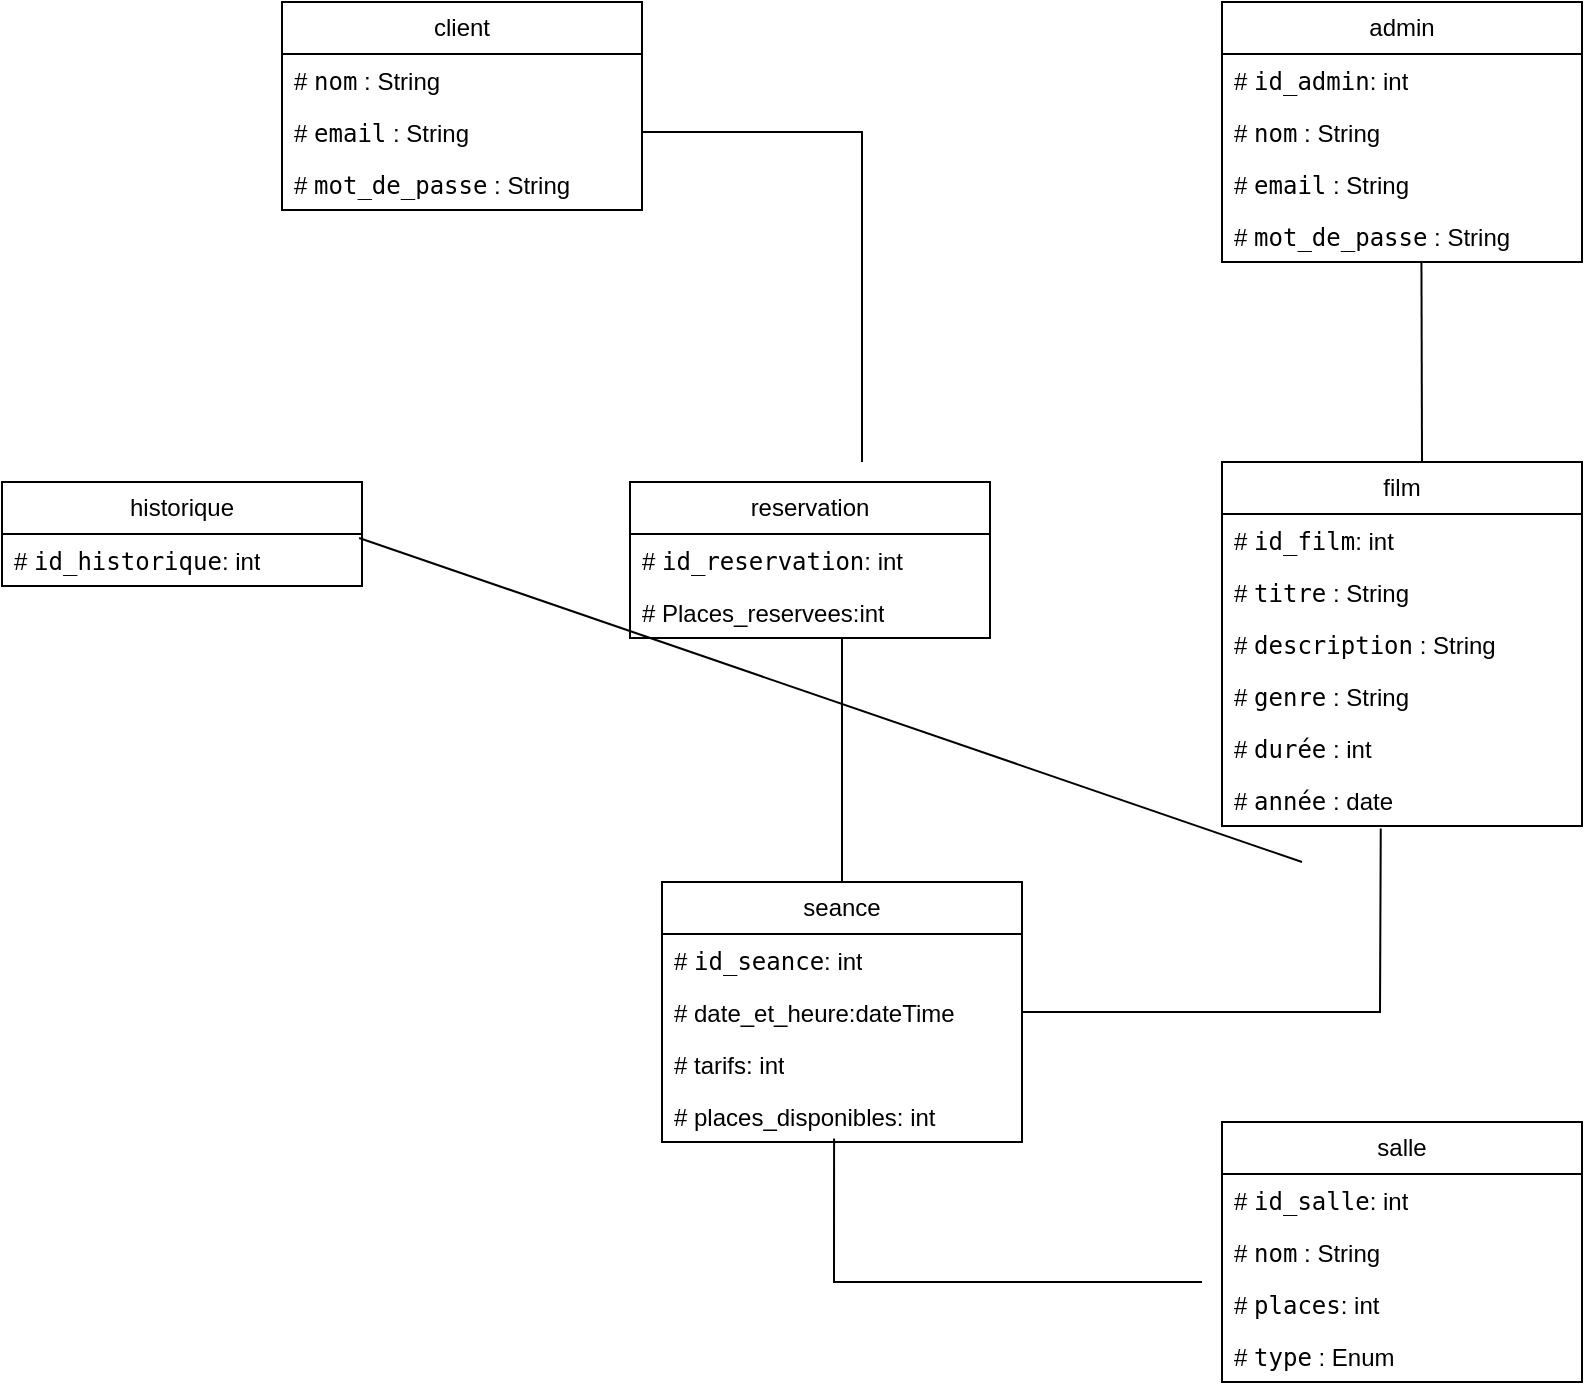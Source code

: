 <mxfile version="24.7.16">
  <diagram name="Page-1" id="Jh913-2ZbScVN-_d3Vea">
    <mxGraphModel dx="1985" dy="2044" grid="1" gridSize="10" guides="1" tooltips="1" connect="1" arrows="1" fold="1" page="1" pageScale="1" pageWidth="827" pageHeight="1169" math="0" shadow="0">
      <root>
        <mxCell id="0" />
        <mxCell id="1" parent="0" />
        <mxCell id="eyucza8DKZPgcl_dBAMr-1" value="admin" style="swimlane;fontStyle=0;childLayout=stackLayout;horizontal=1;startSize=26;fillColor=none;horizontalStack=0;resizeParent=1;resizeParentMax=0;resizeLast=0;collapsible=1;marginBottom=0;whiteSpace=wrap;html=1;" parent="1" vertex="1">
          <mxGeometry x="620" y="-1080" width="180" height="130" as="geometry" />
        </mxCell>
        <mxCell id="h_I5UyKPZcfu8QxgUdIw-24" value="# &lt;font face=&quot;monospace&quot;&gt;id_admin&lt;/font&gt;: int" style="text;strokeColor=none;fillColor=none;align=left;verticalAlign=top;spacingLeft=4;spacingRight=4;overflow=hidden;rotatable=0;points=[[0,0.5],[1,0.5]];portConstraint=eastwest;whiteSpace=wrap;html=1;" vertex="1" parent="eyucza8DKZPgcl_dBAMr-1">
          <mxGeometry y="26" width="180" height="26" as="geometry" />
        </mxCell>
        <mxCell id="eyucza8DKZPgcl_dBAMr-2" value="#&amp;nbsp;&lt;code&gt;nom&lt;/code&gt; : String" style="text;strokeColor=none;fillColor=none;align=left;verticalAlign=top;spacingLeft=4;spacingRight=4;overflow=hidden;rotatable=0;points=[[0,0.5],[1,0.5]];portConstraint=eastwest;whiteSpace=wrap;html=1;" parent="eyucza8DKZPgcl_dBAMr-1" vertex="1">
          <mxGeometry y="52" width="180" height="26" as="geometry" />
        </mxCell>
        <mxCell id="eyucza8DKZPgcl_dBAMr-3" value="#&amp;nbsp;&lt;code&gt;email&lt;/code&gt; : String" style="text;strokeColor=none;fillColor=none;align=left;verticalAlign=top;spacingLeft=4;spacingRight=4;overflow=hidden;rotatable=0;points=[[0,0.5],[1,0.5]];portConstraint=eastwest;whiteSpace=wrap;html=1;" parent="eyucza8DKZPgcl_dBAMr-1" vertex="1">
          <mxGeometry y="78" width="180" height="26" as="geometry" />
        </mxCell>
        <mxCell id="eyucza8DKZPgcl_dBAMr-4" value="#&amp;nbsp;&lt;code&gt;mot_de_passe&lt;/code&gt; : String" style="text;strokeColor=none;fillColor=none;align=left;verticalAlign=top;spacingLeft=4;spacingRight=4;overflow=hidden;rotatable=0;points=[[0,0.5],[1,0.5]];portConstraint=eastwest;whiteSpace=wrap;html=1;" parent="eyucza8DKZPgcl_dBAMr-1" vertex="1">
          <mxGeometry y="104" width="180" height="26" as="geometry" />
        </mxCell>
        <mxCell id="h_I5UyKPZcfu8QxgUdIw-1" value="client" style="swimlane;fontStyle=0;childLayout=stackLayout;horizontal=1;startSize=26;fillColor=none;horizontalStack=0;resizeParent=1;resizeParentMax=0;resizeLast=0;collapsible=1;marginBottom=0;whiteSpace=wrap;html=1;" vertex="1" parent="1">
          <mxGeometry x="150" y="-1080" width="180" height="104" as="geometry" />
        </mxCell>
        <mxCell id="h_I5UyKPZcfu8QxgUdIw-2" value="#&amp;nbsp;&lt;code&gt;nom&lt;/code&gt; : String" style="text;strokeColor=none;fillColor=none;align=left;verticalAlign=top;spacingLeft=4;spacingRight=4;overflow=hidden;rotatable=0;points=[[0,0.5],[1,0.5]];portConstraint=eastwest;whiteSpace=wrap;html=1;" vertex="1" parent="h_I5UyKPZcfu8QxgUdIw-1">
          <mxGeometry y="26" width="180" height="26" as="geometry" />
        </mxCell>
        <mxCell id="h_I5UyKPZcfu8QxgUdIw-3" value="#&amp;nbsp;&lt;code&gt;email&lt;/code&gt; : String" style="text;strokeColor=none;fillColor=none;align=left;verticalAlign=top;spacingLeft=4;spacingRight=4;overflow=hidden;rotatable=0;points=[[0,0.5],[1,0.5]];portConstraint=eastwest;whiteSpace=wrap;html=1;" vertex="1" parent="h_I5UyKPZcfu8QxgUdIw-1">
          <mxGeometry y="52" width="180" height="26" as="geometry" />
        </mxCell>
        <mxCell id="h_I5UyKPZcfu8QxgUdIw-4" value="#&amp;nbsp;&lt;code&gt;mot_de_passe&lt;/code&gt; : String" style="text;strokeColor=none;fillColor=none;align=left;verticalAlign=top;spacingLeft=4;spacingRight=4;overflow=hidden;rotatable=0;points=[[0,0.5],[1,0.5]];portConstraint=eastwest;whiteSpace=wrap;html=1;" vertex="1" parent="h_I5UyKPZcfu8QxgUdIw-1">
          <mxGeometry y="78" width="180" height="26" as="geometry" />
        </mxCell>
        <mxCell id="h_I5UyKPZcfu8QxgUdIw-5" value="film" style="swimlane;fontStyle=0;childLayout=stackLayout;horizontal=1;startSize=26;fillColor=none;horizontalStack=0;resizeParent=1;resizeParentMax=0;resizeLast=0;collapsible=1;marginBottom=0;whiteSpace=wrap;html=1;" vertex="1" parent="1">
          <mxGeometry x="620" y="-850" width="180" height="182" as="geometry" />
        </mxCell>
        <mxCell id="h_I5UyKPZcfu8QxgUdIw-25" value="# &lt;font face=&quot;monospace&quot;&gt;id_film&lt;/font&gt;: int" style="text;strokeColor=none;fillColor=none;align=left;verticalAlign=top;spacingLeft=4;spacingRight=4;overflow=hidden;rotatable=0;points=[[0,0.5],[1,0.5]];portConstraint=eastwest;whiteSpace=wrap;html=1;" vertex="1" parent="h_I5UyKPZcfu8QxgUdIw-5">
          <mxGeometry y="26" width="180" height="26" as="geometry" />
        </mxCell>
        <mxCell id="h_I5UyKPZcfu8QxgUdIw-6" value="#&amp;nbsp;&lt;code&gt;titre&lt;/code&gt; : String" style="text;strokeColor=none;fillColor=none;align=left;verticalAlign=top;spacingLeft=4;spacingRight=4;overflow=hidden;rotatable=0;points=[[0,0.5],[1,0.5]];portConstraint=eastwest;whiteSpace=wrap;html=1;" vertex="1" parent="h_I5UyKPZcfu8QxgUdIw-5">
          <mxGeometry y="52" width="180" height="26" as="geometry" />
        </mxCell>
        <mxCell id="h_I5UyKPZcfu8QxgUdIw-7" value="#&amp;nbsp;&lt;code&gt;description&lt;/code&gt; : String" style="text;strokeColor=none;fillColor=none;align=left;verticalAlign=top;spacingLeft=4;spacingRight=4;overflow=hidden;rotatable=0;points=[[0,0.5],[1,0.5]];portConstraint=eastwest;whiteSpace=wrap;html=1;" vertex="1" parent="h_I5UyKPZcfu8QxgUdIw-5">
          <mxGeometry y="78" width="180" height="26" as="geometry" />
        </mxCell>
        <mxCell id="h_I5UyKPZcfu8QxgUdIw-8" value="#&amp;nbsp;&lt;code&gt;genre&lt;/code&gt; : String" style="text;strokeColor=none;fillColor=none;align=left;verticalAlign=top;spacingLeft=4;spacingRight=4;overflow=hidden;rotatable=0;points=[[0,0.5],[1,0.5]];portConstraint=eastwest;whiteSpace=wrap;html=1;" vertex="1" parent="h_I5UyKPZcfu8QxgUdIw-5">
          <mxGeometry y="104" width="180" height="26" as="geometry" />
        </mxCell>
        <mxCell id="h_I5UyKPZcfu8QxgUdIw-16" value="#&amp;nbsp;&lt;code&gt;durée&lt;/code&gt; : int" style="text;strokeColor=none;fillColor=none;align=left;verticalAlign=top;spacingLeft=4;spacingRight=4;overflow=hidden;rotatable=0;points=[[0,0.5],[1,0.5]];portConstraint=eastwest;whiteSpace=wrap;html=1;" vertex="1" parent="h_I5UyKPZcfu8QxgUdIw-5">
          <mxGeometry y="130" width="180" height="26" as="geometry" />
        </mxCell>
        <mxCell id="h_I5UyKPZcfu8QxgUdIw-17" value="#&amp;nbsp;&lt;code&gt;année&lt;/code&gt; : date" style="text;strokeColor=none;fillColor=none;align=left;verticalAlign=top;spacingLeft=4;spacingRight=4;overflow=hidden;rotatable=0;points=[[0,0.5],[1,0.5]];portConstraint=eastwest;whiteSpace=wrap;html=1;" vertex="1" parent="h_I5UyKPZcfu8QxgUdIw-5">
          <mxGeometry y="156" width="180" height="26" as="geometry" />
        </mxCell>
        <mxCell id="h_I5UyKPZcfu8QxgUdIw-18" value="salle" style="swimlane;fontStyle=0;childLayout=stackLayout;horizontal=1;startSize=26;fillColor=none;horizontalStack=0;resizeParent=1;resizeParentMax=0;resizeLast=0;collapsible=1;marginBottom=0;whiteSpace=wrap;html=1;" vertex="1" parent="1">
          <mxGeometry x="620" y="-520" width="180" height="130" as="geometry" />
        </mxCell>
        <mxCell id="h_I5UyKPZcfu8QxgUdIw-19" value="# &lt;font face=&quot;monospace&quot;&gt;id_salle&lt;/font&gt;: int" style="text;strokeColor=none;fillColor=none;align=left;verticalAlign=top;spacingLeft=4;spacingRight=4;overflow=hidden;rotatable=0;points=[[0,0.5],[1,0.5]];portConstraint=eastwest;whiteSpace=wrap;html=1;" vertex="1" parent="h_I5UyKPZcfu8QxgUdIw-18">
          <mxGeometry y="26" width="180" height="26" as="geometry" />
        </mxCell>
        <mxCell id="h_I5UyKPZcfu8QxgUdIw-20" value="#&amp;nbsp;&lt;code&gt;nom&lt;/code&gt; : String" style="text;strokeColor=none;fillColor=none;align=left;verticalAlign=top;spacingLeft=4;spacingRight=4;overflow=hidden;rotatable=0;points=[[0,0.5],[1,0.5]];portConstraint=eastwest;whiteSpace=wrap;html=1;" vertex="1" parent="h_I5UyKPZcfu8QxgUdIw-18">
          <mxGeometry y="52" width="180" height="26" as="geometry" />
        </mxCell>
        <mxCell id="h_I5UyKPZcfu8QxgUdIw-21" value="# &lt;font face=&quot;monospace&quot;&gt;places&lt;/font&gt;: int" style="text;strokeColor=none;fillColor=none;align=left;verticalAlign=top;spacingLeft=4;spacingRight=4;overflow=hidden;rotatable=0;points=[[0,0.5],[1,0.5]];portConstraint=eastwest;whiteSpace=wrap;html=1;" vertex="1" parent="h_I5UyKPZcfu8QxgUdIw-18">
          <mxGeometry y="78" width="180" height="26" as="geometry" />
        </mxCell>
        <mxCell id="h_I5UyKPZcfu8QxgUdIw-22" value="#&amp;nbsp;&lt;code&gt;type&lt;/code&gt; : Enum&amp;nbsp;" style="text;strokeColor=none;fillColor=none;align=left;verticalAlign=top;spacingLeft=4;spacingRight=4;overflow=hidden;rotatable=0;points=[[0,0.5],[1,0.5]];portConstraint=eastwest;whiteSpace=wrap;html=1;" vertex="1" parent="h_I5UyKPZcfu8QxgUdIw-18">
          <mxGeometry y="104" width="180" height="26" as="geometry" />
        </mxCell>
        <mxCell id="h_I5UyKPZcfu8QxgUdIw-26" value="seance" style="swimlane;fontStyle=0;childLayout=stackLayout;horizontal=1;startSize=26;fillColor=none;horizontalStack=0;resizeParent=1;resizeParentMax=0;resizeLast=0;collapsible=1;marginBottom=0;whiteSpace=wrap;html=1;" vertex="1" parent="1">
          <mxGeometry x="340" y="-640" width="180" height="130" as="geometry" />
        </mxCell>
        <mxCell id="h_I5UyKPZcfu8QxgUdIw-27" value="# &lt;font face=&quot;monospace&quot;&gt;id_seance&lt;/font&gt;: int" style="text;strokeColor=none;fillColor=none;align=left;verticalAlign=top;spacingLeft=4;spacingRight=4;overflow=hidden;rotatable=0;points=[[0,0.5],[1,0.5]];portConstraint=eastwest;whiteSpace=wrap;html=1;" vertex="1" parent="h_I5UyKPZcfu8QxgUdIw-26">
          <mxGeometry y="26" width="180" height="26" as="geometry" />
        </mxCell>
        <mxCell id="h_I5UyKPZcfu8QxgUdIw-28" value="# date_et_heure:dateTime" style="text;strokeColor=none;fillColor=none;align=left;verticalAlign=top;spacingLeft=4;spacingRight=4;overflow=hidden;rotatable=0;points=[[0,0.5],[1,0.5]];portConstraint=eastwest;whiteSpace=wrap;html=1;" vertex="1" parent="h_I5UyKPZcfu8QxgUdIw-26">
          <mxGeometry y="52" width="180" height="26" as="geometry" />
        </mxCell>
        <mxCell id="h_I5UyKPZcfu8QxgUdIw-29" value="# tarifs: int" style="text;strokeColor=none;fillColor=none;align=left;verticalAlign=top;spacingLeft=4;spacingRight=4;overflow=hidden;rotatable=0;points=[[0,0.5],[1,0.5]];portConstraint=eastwest;whiteSpace=wrap;html=1;" vertex="1" parent="h_I5UyKPZcfu8QxgUdIw-26">
          <mxGeometry y="78" width="180" height="26" as="geometry" />
        </mxCell>
        <mxCell id="h_I5UyKPZcfu8QxgUdIw-30" value="# places_disponibles: int" style="text;strokeColor=none;fillColor=none;align=left;verticalAlign=top;spacingLeft=4;spacingRight=4;overflow=hidden;rotatable=0;points=[[0,0.5],[1,0.5]];portConstraint=eastwest;whiteSpace=wrap;html=1;" vertex="1" parent="h_I5UyKPZcfu8QxgUdIw-26">
          <mxGeometry y="104" width="180" height="26" as="geometry" />
        </mxCell>
        <mxCell id="h_I5UyKPZcfu8QxgUdIw-31" value="reservation" style="swimlane;fontStyle=0;childLayout=stackLayout;horizontal=1;startSize=26;fillColor=none;horizontalStack=0;resizeParent=1;resizeParentMax=0;resizeLast=0;collapsible=1;marginBottom=0;whiteSpace=wrap;html=1;" vertex="1" parent="1">
          <mxGeometry x="324" y="-840" width="180" height="78" as="geometry" />
        </mxCell>
        <mxCell id="h_I5UyKPZcfu8QxgUdIw-32" value="# &lt;font face=&quot;monospace&quot;&gt;id_reservation&lt;/font&gt;: int" style="text;strokeColor=none;fillColor=none;align=left;verticalAlign=top;spacingLeft=4;spacingRight=4;overflow=hidden;rotatable=0;points=[[0,0.5],[1,0.5]];portConstraint=eastwest;whiteSpace=wrap;html=1;" vertex="1" parent="h_I5UyKPZcfu8QxgUdIw-31">
          <mxGeometry y="26" width="180" height="26" as="geometry" />
        </mxCell>
        <mxCell id="h_I5UyKPZcfu8QxgUdIw-33" value="# Places_reservees:int" style="text;strokeColor=none;fillColor=none;align=left;verticalAlign=top;spacingLeft=4;spacingRight=4;overflow=hidden;rotatable=0;points=[[0,0.5],[1,0.5]];portConstraint=eastwest;whiteSpace=wrap;html=1;" vertex="1" parent="h_I5UyKPZcfu8QxgUdIw-31">
          <mxGeometry y="52" width="180" height="26" as="geometry" />
        </mxCell>
        <mxCell id="h_I5UyKPZcfu8QxgUdIw-36" value="historique" style="swimlane;fontStyle=0;childLayout=stackLayout;horizontal=1;startSize=26;fillColor=none;horizontalStack=0;resizeParent=1;resizeParentMax=0;resizeLast=0;collapsible=1;marginBottom=0;whiteSpace=wrap;html=1;" vertex="1" parent="1">
          <mxGeometry x="10" y="-840" width="180" height="52" as="geometry" />
        </mxCell>
        <mxCell id="h_I5UyKPZcfu8QxgUdIw-37" value="# &lt;font face=&quot;monospace&quot;&gt;id_historique&lt;/font&gt;: int" style="text;strokeColor=none;fillColor=none;align=left;verticalAlign=top;spacingLeft=4;spacingRight=4;overflow=hidden;rotatable=0;points=[[0,0.5],[1,0.5]];portConstraint=eastwest;whiteSpace=wrap;html=1;" vertex="1" parent="h_I5UyKPZcfu8QxgUdIw-36">
          <mxGeometry y="26" width="180" height="26" as="geometry" />
        </mxCell>
        <mxCell id="h_I5UyKPZcfu8QxgUdIw-39" value="" style="endArrow=none;html=1;rounded=0;entryX=0.554;entryY=0.989;entryDx=0;entryDy=0;entryPerimeter=0;" edge="1" parent="1" target="eyucza8DKZPgcl_dBAMr-4">
          <mxGeometry width="50" height="50" relative="1" as="geometry">
            <mxPoint x="720" y="-850" as="sourcePoint" />
            <mxPoint x="610" y="-780" as="targetPoint" />
          </mxGeometry>
        </mxCell>
        <mxCell id="h_I5UyKPZcfu8QxgUdIw-40" value="" style="endArrow=none;html=1;rounded=0;exitX=1;exitY=0.5;exitDx=0;exitDy=0;entryX=0.441;entryY=1.047;entryDx=0;entryDy=0;entryPerimeter=0;" edge="1" parent="1" source="h_I5UyKPZcfu8QxgUdIw-28" target="h_I5UyKPZcfu8QxgUdIw-17">
          <mxGeometry width="50" height="50" relative="1" as="geometry">
            <mxPoint x="610" y="-600" as="sourcePoint" />
            <mxPoint x="660" y="-650" as="targetPoint" />
            <Array as="points">
              <mxPoint x="699" y="-575" />
            </Array>
          </mxGeometry>
        </mxCell>
        <mxCell id="h_I5UyKPZcfu8QxgUdIw-41" value="" style="endArrow=none;html=1;rounded=0;exitX=0.478;exitY=0.935;exitDx=0;exitDy=0;exitPerimeter=0;" edge="1" parent="1" source="h_I5UyKPZcfu8QxgUdIw-30">
          <mxGeometry width="50" height="50" relative="1" as="geometry">
            <mxPoint x="610" y="-600" as="sourcePoint" />
            <mxPoint x="610" y="-440" as="targetPoint" />
            <Array as="points">
              <mxPoint x="426" y="-440" />
            </Array>
          </mxGeometry>
        </mxCell>
        <mxCell id="h_I5UyKPZcfu8QxgUdIw-42" value="" style="endArrow=none;html=1;rounded=0;exitX=0.5;exitY=0;exitDx=0;exitDy=0;" edge="1" parent="1" source="h_I5UyKPZcfu8QxgUdIw-26">
          <mxGeometry width="50" height="50" relative="1" as="geometry">
            <mxPoint x="610" y="-600" as="sourcePoint" />
            <mxPoint x="430" y="-762" as="targetPoint" />
          </mxGeometry>
        </mxCell>
        <mxCell id="h_I5UyKPZcfu8QxgUdIw-43" value="" style="endArrow=none;html=1;rounded=0;" edge="1" parent="1" source="h_I5UyKPZcfu8QxgUdIw-3">
          <mxGeometry width="50" height="50" relative="1" as="geometry">
            <mxPoint x="610" y="-600" as="sourcePoint" />
            <mxPoint x="440" y="-850" as="targetPoint" />
            <Array as="points">
              <mxPoint x="440" y="-1015" />
            </Array>
          </mxGeometry>
        </mxCell>
        <mxCell id="h_I5UyKPZcfu8QxgUdIw-44" value="" style="endArrow=none;html=1;rounded=0;exitX=0.992;exitY=0.077;exitDx=0;exitDy=0;exitPerimeter=0;" edge="1" parent="1" source="h_I5UyKPZcfu8QxgUdIw-37">
          <mxGeometry width="50" height="50" relative="1" as="geometry">
            <mxPoint x="610" y="-600" as="sourcePoint" />
            <mxPoint x="660" y="-650" as="targetPoint" />
          </mxGeometry>
        </mxCell>
      </root>
    </mxGraphModel>
  </diagram>
</mxfile>
